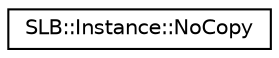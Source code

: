 digraph "Graphical Class Hierarchy"
{
  edge [fontname="Helvetica",fontsize="10",labelfontname="Helvetica",labelfontsize="10"];
  node [fontname="Helvetica",fontsize="10",shape=record];
  rankdir="LR";
  Node1 [label="SLB::Instance::NoCopy",height=0.2,width=0.4,color="black", fillcolor="white", style="filled",URL="$structSLB_1_1Instance_1_1NoCopy.html"];
}

